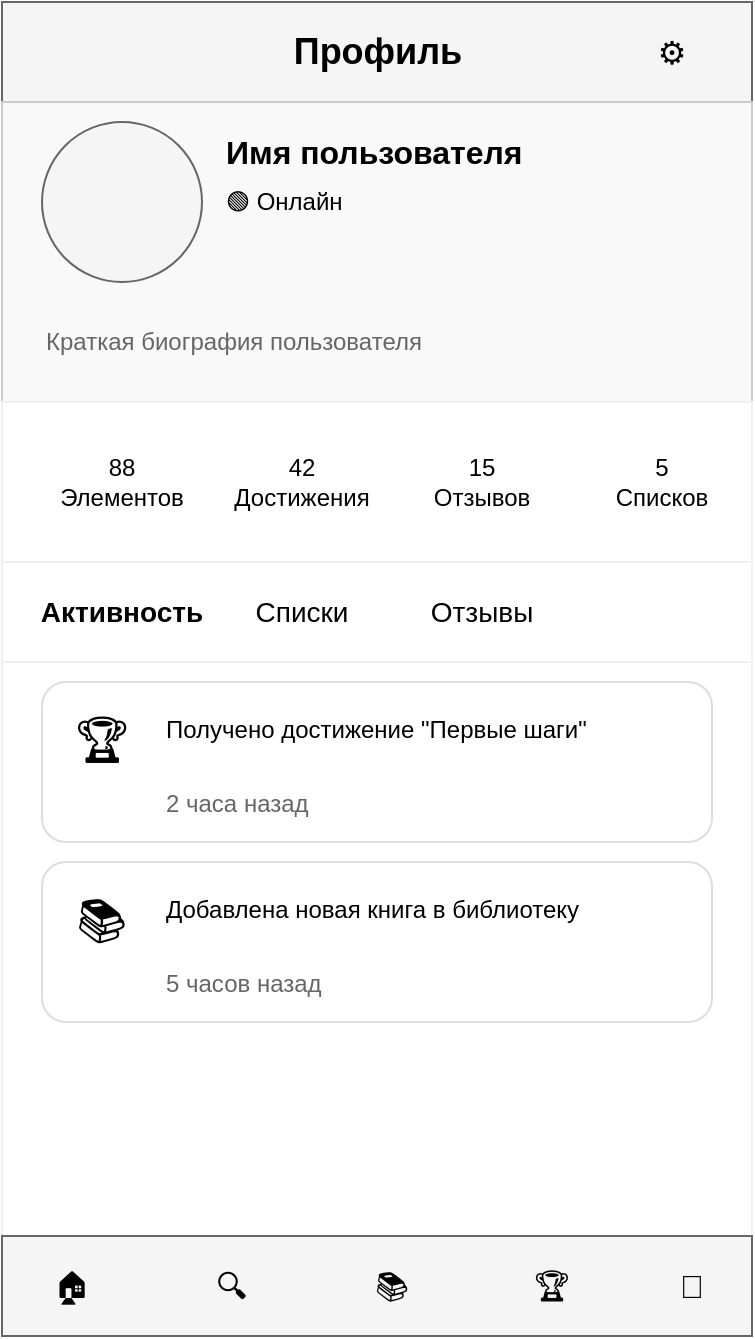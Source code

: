 <mxfile version="21.6.6">
  <diagram name="Страница профиля - Мобильная версия" id="profile-page-mobile">
    <mxGraphModel dx="375" dy="667" grid="1" gridSize="10" guides="1" tooltips="1" connect="1" arrows="1" fold="1" page="1" pageScale="1" pageWidth="375" pageHeight="667" math="0" shadow="0">
      <root>
        <mxCell id="0" />
        <mxCell id="1" parent="0" />
        <!-- Верхняя панель навигации -->
        <mxCell id="header" value="" style="rounded=0;whiteSpace=wrap;html=1;fillColor=#f5f5f5;strokeColor=#666666;fontColor=#333333;" vertex="1" parent="1">
          <mxGeometry x="0" y="0" width="375" height="50" as="geometry" />
        </mxCell>
        <mxCell id="page_title" value="Профиль" style="text;html=1;strokeColor=none;fillColor=none;align=center;verticalAlign=middle;whiteSpace=wrap;rounded=0;fontStyle=1;fontSize=18;" vertex="1" parent="1">
          <mxGeometry x="107.5" y="10" width="160" height="30" as="geometry" />
        </mxCell>
        <mxCell id="settings_button" value="⚙️" style="text;html=1;strokeColor=none;fillColor=none;align=center;verticalAlign=middle;whiteSpace=wrap;rounded=0;fontSize=16;" vertex="1" parent="1">
          <mxGeometry x="320" y="10" width="30" height="30" as="geometry" />
        </mxCell>
        <!-- Информация профиля -->
        <mxCell id="profile_info" value="" style="rounded=0;whiteSpace=wrap;html=1;fillColor=#f9f9f9;strokeColor=#cccccc;" vertex="1" parent="1">
          <mxGeometry x="0" y="50" width="375" height="150" as="geometry" />
        </mxCell>
        <mxCell id="profile_avatar" value="" style="ellipse;whiteSpace=wrap;html=1;aspect=fixed;fillColor=#f5f5f5;strokeColor=#666666;" vertex="1" parent="1">
          <mxGeometry x="20" y="60" width="80" height="80" as="geometry" />
        </mxCell>
        <mxCell id="profile_name" value="Имя пользователя" style="text;html=1;strokeColor=none;fillColor=none;align=left;verticalAlign=middle;whiteSpace=wrap;rounded=0;fontSize=16;fontStyle=1" vertex="1" parent="1">
          <mxGeometry x="110" y="60" width="245" height="30" as="geometry" />
        </mxCell>
        <mxCell id="profile_status" value="🟢 Онлайн" style="text;html=1;strokeColor=none;fillColor=none;align=left;verticalAlign=middle;whiteSpace=wrap;rounded=0;fontSize=12;" vertex="1" parent="1">
          <mxGeometry x="110" y="90" width="245" height="20" as="geometry" />
        </mxCell>
        <mxCell id="profile_bio" value="Краткая биография пользователя" style="text;html=1;strokeColor=none;fillColor=none;align=left;verticalAlign=middle;whiteSpace=wrap;rounded=0;fontSize=12;fontColor=#666666;" vertex="1" parent="1">
          <mxGeometry x="20" y="150" width="335" height="40" as="geometry" />
        </mxCell>
        <!-- Статистика -->
        <mxCell id="stats_container" value="" style="rounded=0;whiteSpace=wrap;html=1;fillColor=#ffffff;strokeColor=#f0f0f0;" vertex="1" parent="1">
          <mxGeometry x="0" y="200" width="375" height="80" as="geometry" />
        </mxCell>
        <mxCell id="stats_items" value="88&#10;Элементов" style="text;html=1;strokeColor=none;fillColor=none;align=center;verticalAlign=middle;whiteSpace=wrap;rounded=0;fontSize=12;" vertex="1" parent="1">
          <mxGeometry x="20" y="210" width="80" height="60" as="geometry" />
        </mxCell>
        <mxCell id="stats_achievements" value="42&#10;Достижения" style="text;html=1;strokeColor=none;fillColor=none;align=center;verticalAlign=middle;whiteSpace=wrap;rounded=0;fontSize=12;" vertex="1" parent="1">
          <mxGeometry x="110" y="210" width="80" height="60" as="geometry" />
        </mxCell>
        <mxCell id="stats_reviews" value="15&#10;Отзывов" style="text;html=1;strokeColor=none;fillColor=none;align=center;verticalAlign=middle;whiteSpace=wrap;rounded=0;fontSize=12;" vertex="1" parent="1">
          <mxGeometry x="200" y="210" width="80" height="60" as="geometry" />
        </mxCell>
        <mxCell id="stats_lists" value="5&#10;Списков" style="text;html=1;strokeColor=none;fillColor=none;align=center;verticalAlign=middle;whiteSpace=wrap;rounded=0;fontSize=12;" vertex="1" parent="1">
          <mxGeometry x="290" y="210" width="80" height="60" as="geometry" />
        </mxCell>
        <!-- Вкладки -->
        <mxCell id="tabs_container" value="" style="rounded=0;whiteSpace=wrap;html=1;fillColor=#ffffff;strokeColor=#f0f0f0;" vertex="1" parent="1">
          <mxGeometry x="0" y="280" width="375" height="50" as="geometry" />
        </mxCell>
        <mxCell id="tab_activity" value="Активность" style="text;html=1;strokeColor=none;fillColor=none;align=center;verticalAlign=middle;whiteSpace=wrap;rounded=0;fontSize=14;fontStyle=1" vertex="1" parent="1">
          <mxGeometry x="20" y="290" width="80" height="30" as="geometry" />
        </mxCell>
        <mxCell id="tab_lists" value="Списки" style="text;html=1;strokeColor=none;fillColor=none;align=center;verticalAlign=middle;whiteSpace=wrap;rounded=0;fontSize=14;" vertex="1" parent="1">
          <mxGeometry x="110" y="290" width="80" height="30" as="geometry" />
        </mxCell>
        <mxCell id="tab_reviews" value="Отзывы" style="text;html=1;strokeColor=none;fillColor=none;align=center;verticalAlign=middle;whiteSpace=wrap;rounded=0;fontSize=14;" vertex="1" parent="1">
          <mxGeometry x="200" y="290" width="80" height="30" as="geometry" />
        </mxCell>
        <!-- Лента активности -->
        <mxCell id="activity_feed" value="" style="rounded=0;whiteSpace=wrap;html=1;fillColor=#ffffff;strokeColor=#f0f0f0;" vertex="1" parent="1">
          <mxGeometry x="0" y="330" width="375" height="287" as="geometry" />
        </mxCell>
        <!-- Активность 1 -->
        <mxCell id="activity_1" value="" style="rounded=1;whiteSpace=wrap;html=1;fillColor=#ffffff;strokeColor=#dddddd;" vertex="1" parent="1">
          <mxGeometry x="20" y="340" width="335" height="80" as="geometry" />
        </mxCell>
        <mxCell id="activity_1_icon" value="🏆" style="text;html=1;strokeColor=none;fillColor=none;align=center;verticalAlign=middle;whiteSpace=wrap;rounded=0;fontSize=24;" vertex="1" parent="1">
          <mxGeometry x="30" y="350" width="40" height="40" as="geometry" />
        </mxCell>
        <mxCell id="activity_1_text" value="Получено достижение &quot;Первые шаги&quot;" style="text;html=1;strokeColor=none;fillColor=none;align=left;verticalAlign=top;whiteSpace=wrap;rounded=0;fontSize=12;" vertex="1" parent="1">
          <mxGeometry x="80" y="350" width="265" height="40" as="geometry" />
        </mxCell>
        <mxCell id="activity_1_time" value="2 часа назад" style="text;html=1;strokeColor=none;fillColor=none;align=left;verticalAlign=bottom;whiteSpace=wrap;rounded=0;fontSize=12;fontColor=#666666;" vertex="1" parent="1">
          <mxGeometry x="80" y="390" width="265" height="20" as="geometry" />
        </mxCell>
        <!-- Активность 2 -->
        <mxCell id="activity_2" value="" style="rounded=1;whiteSpace=wrap;html=1;fillColor=#ffffff;strokeColor=#dddddd;" vertex="1" parent="1">
          <mxGeometry x="20" y="430" width="335" height="80" as="geometry" />
        </mxCell>
        <mxCell id="activity_2_icon" value="📚" style="text;html=1;strokeColor=none;fillColor=none;align=center;verticalAlign=middle;whiteSpace=wrap;rounded=0;fontSize=24;" vertex="1" parent="1">
          <mxGeometry x="30" y="440" width="40" height="40" as="geometry" />
        </mxCell>
        <mxCell id="activity_2_text" value="Добавлена новая книга в библиотеку" style="text;html=1;strokeColor=none;fillColor=none;align=left;verticalAlign=top;whiteSpace=wrap;rounded=0;fontSize=12;" vertex="1" parent="1">
          <mxGeometry x="80" y="440" width="265" height="40" as="geometry" />
        </mxCell>
        <mxCell id="activity_2_time" value="5 часов назад" style="text;html=1;strokeColor=none;fillColor=none;align=left;verticalAlign=bottom;whiteSpace=wrap;rounded=0;fontSize=12;fontColor=#666666;" vertex="1" parent="1">
          <mxGeometry x="80" y="480" width="265" height="20" as="geometry" />
        </mxCell>
        <!-- Нижняя навигационная панель -->
        <mxCell id="bottom_nav" value="" style="rounded=0;whiteSpace=wrap;html=1;fillColor=#f5f5f5;strokeColor=#666666;fontColor=#333333;" vertex="1" parent="1">
          <mxGeometry x="0" y="617" width="375" height="50" as="geometry" />
        </mxCell>
        <mxCell id="nav_home" value="🏠" style="text;html=1;strokeColor=none;fillColor=none;align=center;verticalAlign=middle;whiteSpace=wrap;rounded=0;fontSize=16;" vertex="1" parent="1">
          <mxGeometry x="20" y="627" width="30" height="30" as="geometry" />
        </mxCell>
        <mxCell id="nav_search" value="🔍" style="text;html=1;strokeColor=none;fillColor=none;align=center;verticalAlign=middle;whiteSpace=wrap;rounded=0;fontSize=16;" vertex="1" parent="1">
          <mxGeometry x="100" y="627" width="30" height="30" as="geometry" />
        </mxCell>
        <mxCell id="nav_library" value="📚" style="text;html=1;strokeColor=none;fillColor=none;align=center;verticalAlign=middle;whiteSpace=wrap;rounded=0;fontSize=16;" vertex="1" parent="1">
          <mxGeometry x="180" y="627" width="30" height="30" as="geometry" />
        </mxCell>
        <mxCell id="nav_achievements" value="🏆" style="text;html=1;strokeColor=none;fillColor=none;align=center;verticalAlign=middle;whiteSpace=wrap;rounded=0;fontSize=16;" vertex="1" parent="1">
          <mxGeometry x="260" y="627" width="30" height="30" as="geometry" />
        </mxCell>
        <mxCell id="nav_profile" value="👤" style="text;html=1;strokeColor=none;fillColor=none;align=center;verticalAlign=middle;whiteSpace=wrap;rounded=0;fontSize=16;fontStyle=1" vertex="1" parent="1">
          <mxGeometry x="330" y="627" width="30" height="30" as="geometry" />
        </mxCell>
      </root>
    </mxGraphModel>
  </diagram>
</mxfile>